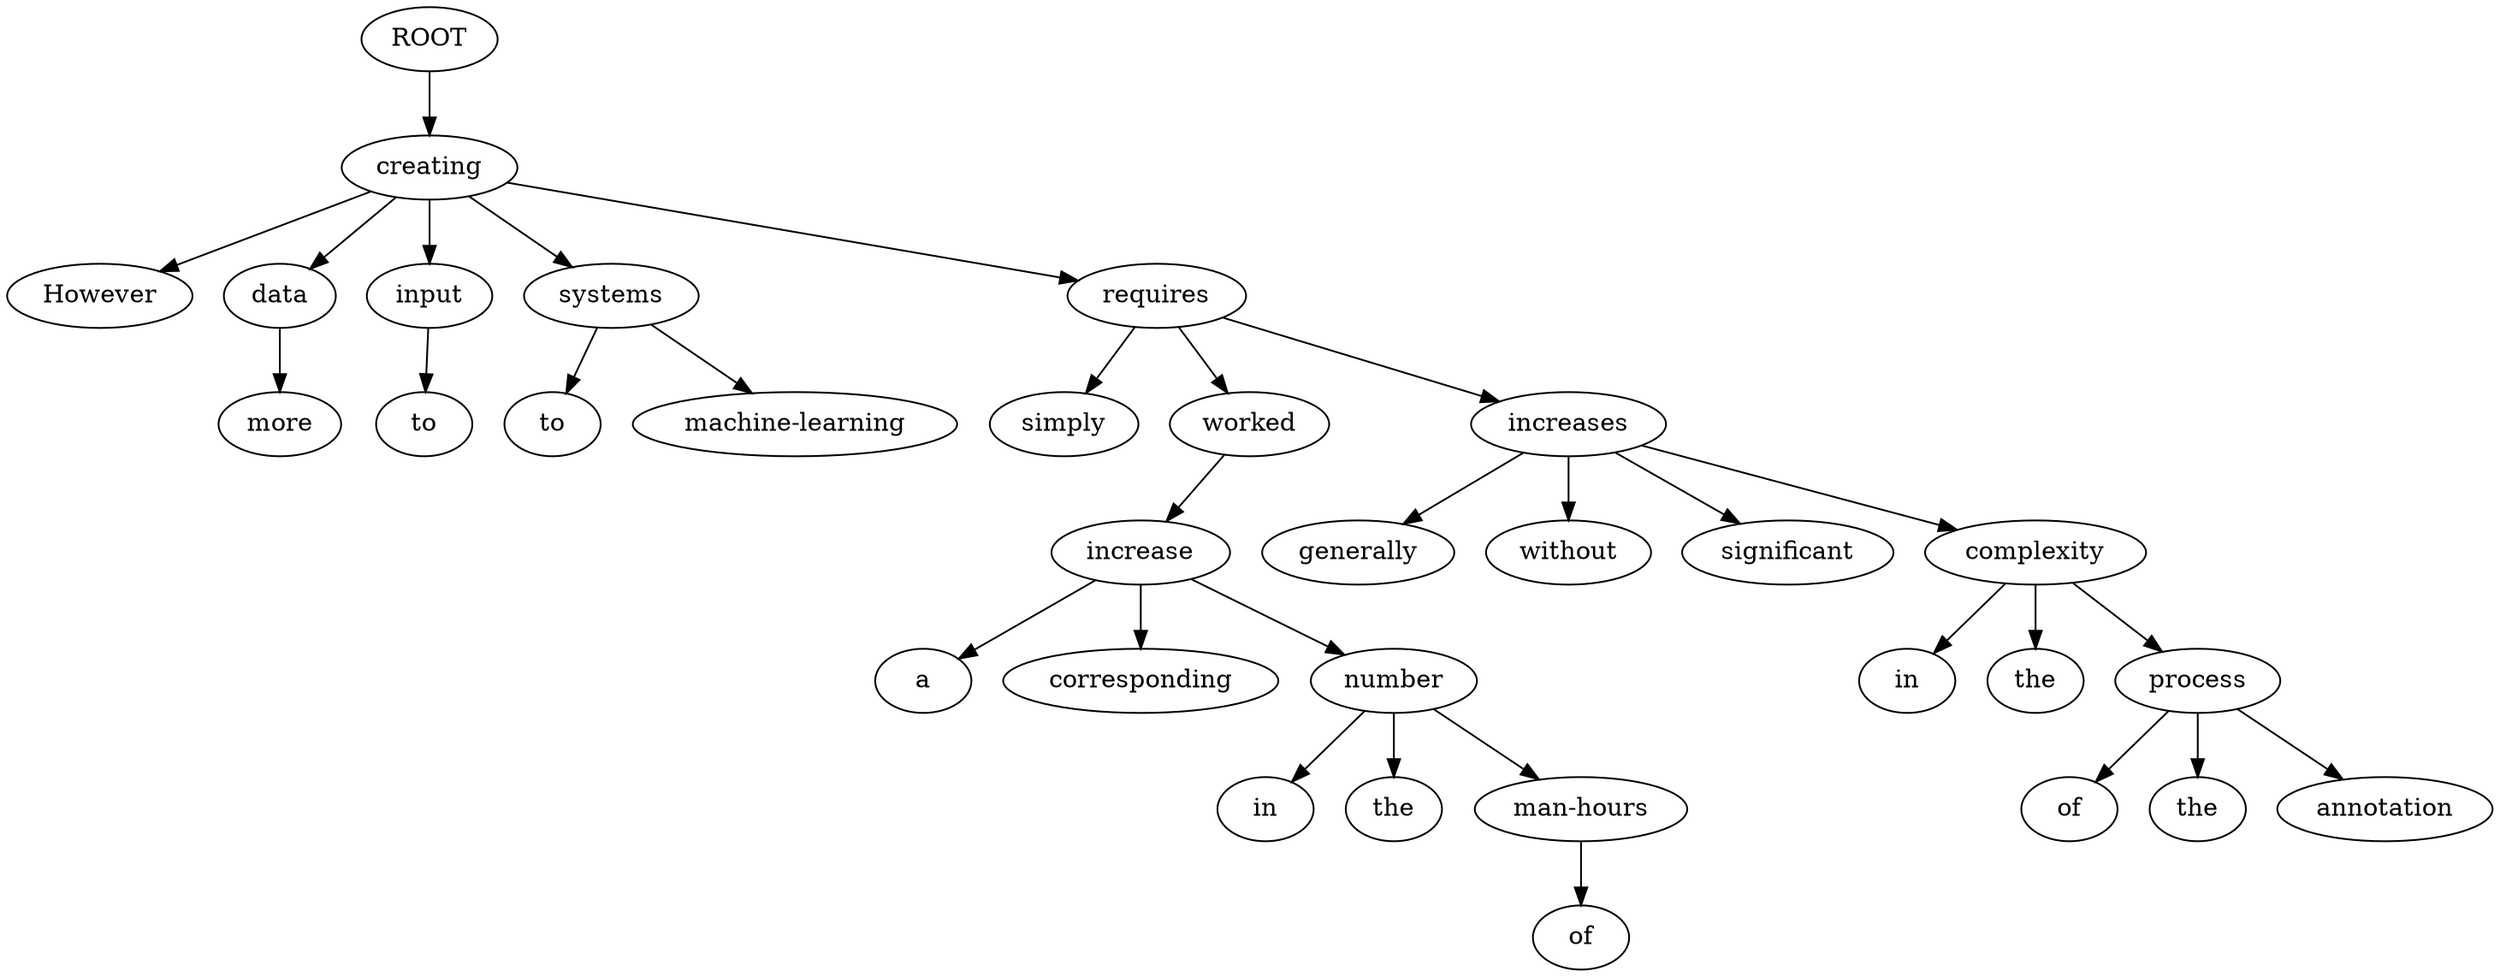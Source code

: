 digraph graph47 {
	node0 [label="ROOT"];
	node1 [label="However"];
	node3 [label="creating"];
	node4 [label="more"];
	node5 [label="data"];
	node6 [label="to"];
	node7 [label="input"];
	node8 [label="to"];
	node9 [label="machine-learning"];
	node10 [label="systems"];
	node11 [label="simply"];
	node12 [label="requires"];
	node13 [label="a"];
	node14 [label="corresponding"];
	node15 [label="increase"];
	node16 [label="in"];
	node17 [label="the"];
	node18 [label="number"];
	node19 [label="of"];
	node20 [label="man-hours"];
	node21 [label="worked"];
	node23 [label="generally"];
	node24 [label="without"];
	node25 [label="significant"];
	node26 [label="increases"];
	node27 [label="in"];
	node28 [label="the"];
	node29 [label="complexity"];
	node30 [label="of"];
	node31 [label="the"];
	node32 [label="annotation"];
	node33 [label="process"];
	node0 -> node3;
	node3 -> node1;
	node5 -> node4;
	node3 -> node5;
	node7 -> node6;
	node3 -> node7;
	node10 -> node8;
	node10 -> node9;
	node3 -> node10;
	node12 -> node11;
	node3 -> node12;
	node15 -> node13;
	node15 -> node14;
	node21 -> node15;
	node18 -> node16;
	node18 -> node17;
	node15 -> node18;
	node20 -> node19;
	node18 -> node20;
	node12 -> node21;
	node26 -> node23;
	node26 -> node24;
	node26 -> node25;
	node12 -> node26;
	node29 -> node27;
	node29 -> node28;
	node26 -> node29;
	node33 -> node30;
	node33 -> node31;
	node33 -> node32;
	node29 -> node33;
}
